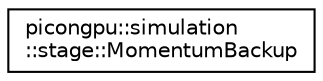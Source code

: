 digraph "Graphical Class Hierarchy"
{
 // LATEX_PDF_SIZE
  edge [fontname="Helvetica",fontsize="10",labelfontname="Helvetica",labelfontsize="10"];
  node [fontname="Helvetica",fontsize="10",shape=record];
  rankdir="LR";
  Node0 [label="picongpu::simulation\l::stage::MomentumBackup",height=0.2,width=0.4,color="black", fillcolor="white", style="filled",URL="$structpicongpu_1_1simulation_1_1stage_1_1_momentum_backup.html",tooltip="Functor for the stage of the PIC loop copying particles' momentums to momentumPrev1."];
}
